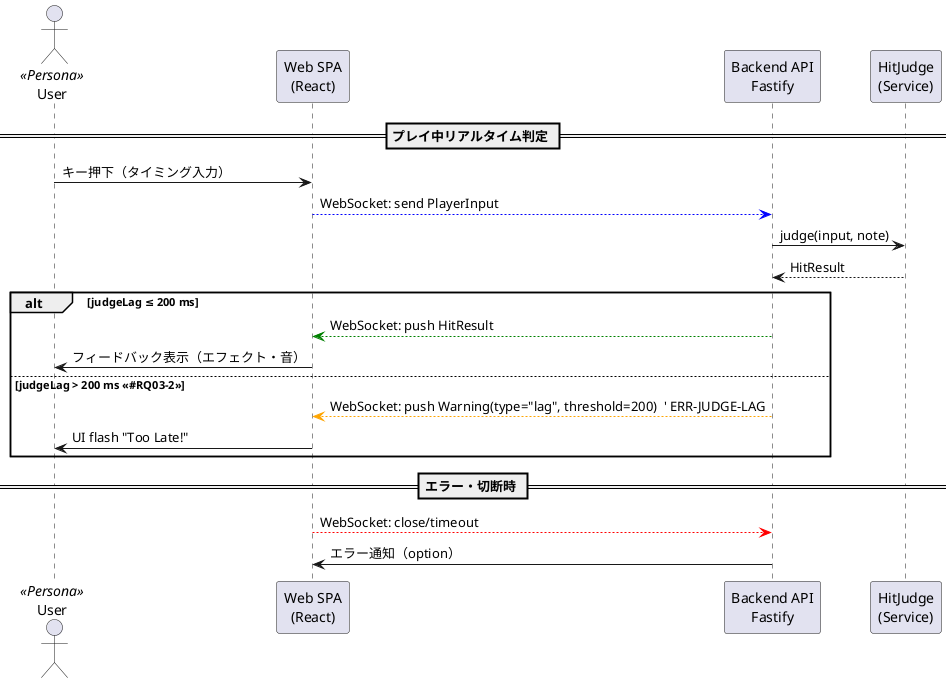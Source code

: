 @startuml
' ==============================================================
' Sequence Diagram — Real-time Hit Judge via WebSocket (#US-001, #US-002)
' ==============================================================
actor User  as user <<Persona>>
participant "Web SPA\n(React)"            as spa
participant "Backend API\nFastify"        as api
participant "HitJudge\n(Service)"         as judge

== プレイ中リアルタイム判定 ==

user -> spa : キー押下（タイミング入力）
spa -[#blue]-> api : WebSocket: send PlayerInput
api -> judge : judge(input, note)
judge --> api : HitResult
alt judgeLag ≤ 200 ms
  api -[#green]-> spa : WebSocket: push HitResult
  spa -> user : フィードバック表示（エフェクト・音）
else judgeLag > 200 ms <<#RQ03-2>>
  api -[#orange]-> spa : WebSocket: push Warning(type="lag", threshold=200)  ' ERR-JUDGE-LAG
  spa -> user : UI flash "Too Late!"
end

== エラー・切断時 ==
spa -[#red]-> api : WebSocket: close/timeout
api -> spa : エラー通知（option）

@enduml